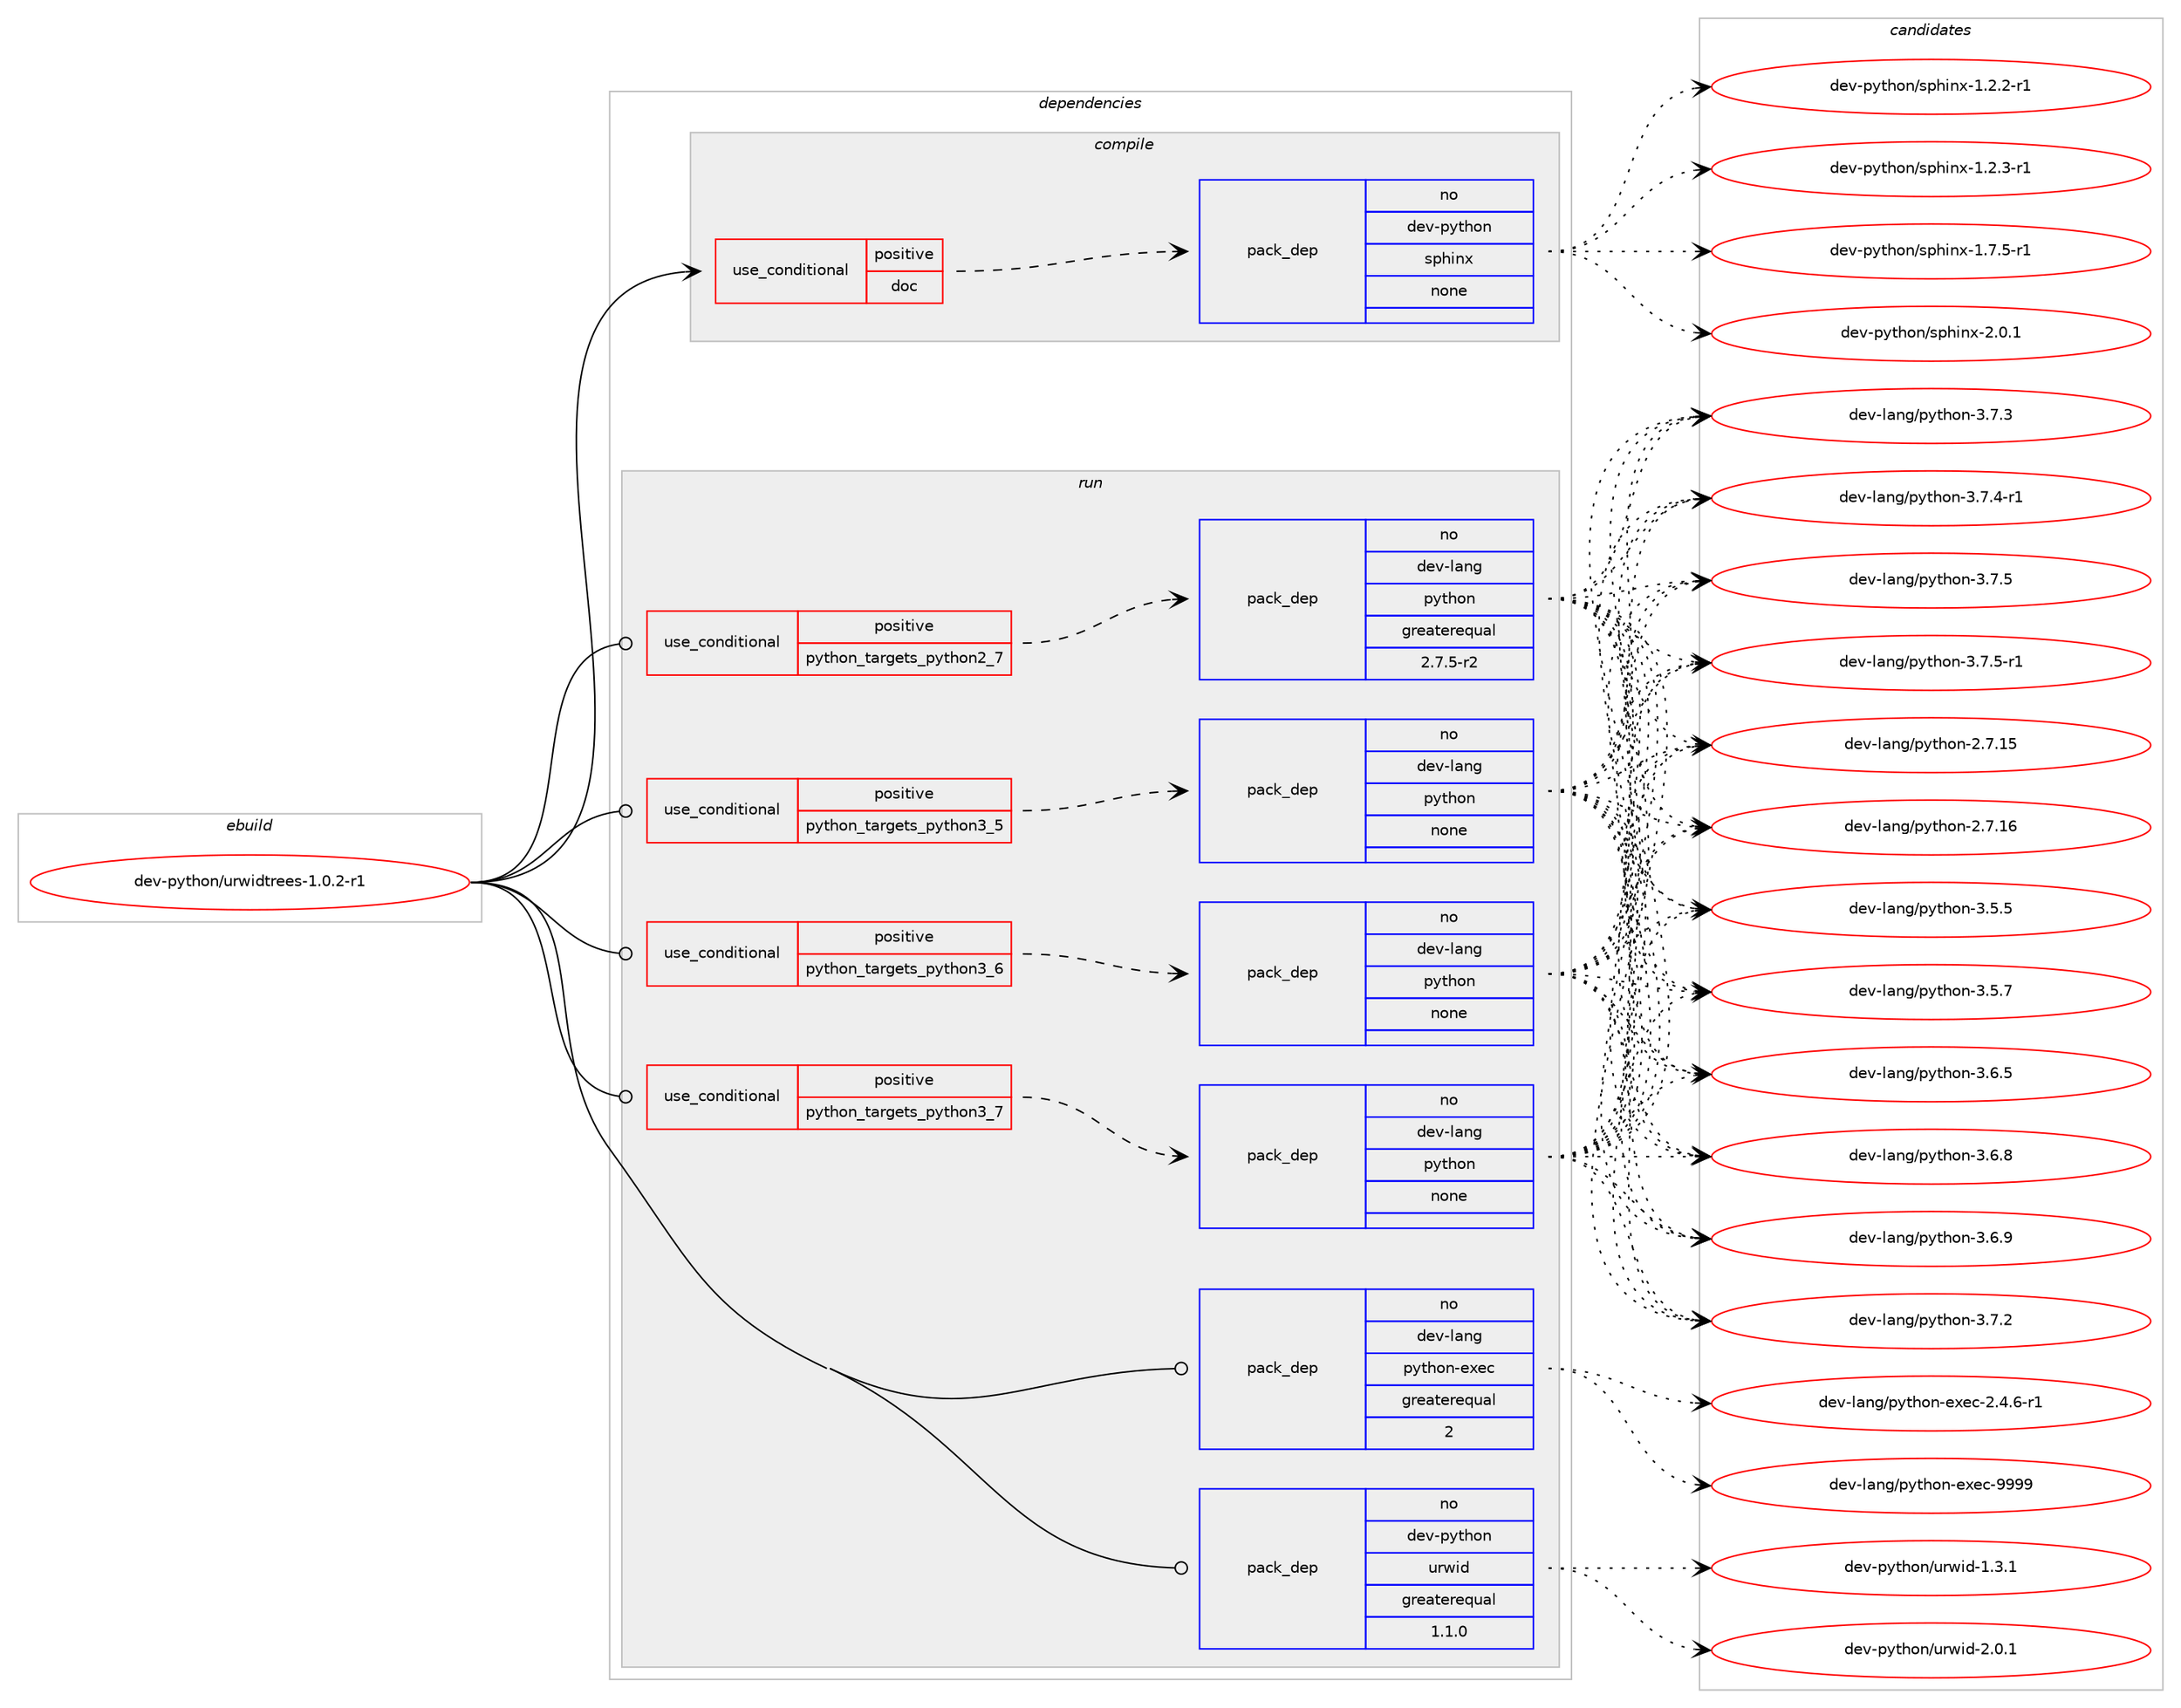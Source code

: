 digraph prolog {

# *************
# Graph options
# *************

newrank=true;
concentrate=true;
compound=true;
graph [rankdir=LR,fontname=Helvetica,fontsize=10,ranksep=1.5];#, ranksep=2.5, nodesep=0.2];
edge  [arrowhead=vee];
node  [fontname=Helvetica,fontsize=10];

# **********
# The ebuild
# **********

subgraph cluster_leftcol {
color=gray;
rank=same;
label=<<i>ebuild</i>>;
id [label="dev-python/urwidtrees-1.0.2-r1", color=red, width=4, href="../dev-python/urwidtrees-1.0.2-r1.svg"];
}

# ****************
# The dependencies
# ****************

subgraph cluster_midcol {
color=gray;
label=<<i>dependencies</i>>;
subgraph cluster_compile {
fillcolor="#eeeeee";
style=filled;
label=<<i>compile</i>>;
subgraph cond150999 {
dependency642525 [label=<<TABLE BORDER="0" CELLBORDER="1" CELLSPACING="0" CELLPADDING="4"><TR><TD ROWSPAN="3" CELLPADDING="10">use_conditional</TD></TR><TR><TD>positive</TD></TR><TR><TD>doc</TD></TR></TABLE>>, shape=none, color=red];
subgraph pack479638 {
dependency642526 [label=<<TABLE BORDER="0" CELLBORDER="1" CELLSPACING="0" CELLPADDING="4" WIDTH="220"><TR><TD ROWSPAN="6" CELLPADDING="30">pack_dep</TD></TR><TR><TD WIDTH="110">no</TD></TR><TR><TD>dev-python</TD></TR><TR><TD>sphinx</TD></TR><TR><TD>none</TD></TR><TR><TD></TD></TR></TABLE>>, shape=none, color=blue];
}
dependency642525:e -> dependency642526:w [weight=20,style="dashed",arrowhead="vee"];
}
id:e -> dependency642525:w [weight=20,style="solid",arrowhead="vee"];
}
subgraph cluster_compileandrun {
fillcolor="#eeeeee";
style=filled;
label=<<i>compile and run</i>>;
}
subgraph cluster_run {
fillcolor="#eeeeee";
style=filled;
label=<<i>run</i>>;
subgraph cond151000 {
dependency642527 [label=<<TABLE BORDER="0" CELLBORDER="1" CELLSPACING="0" CELLPADDING="4"><TR><TD ROWSPAN="3" CELLPADDING="10">use_conditional</TD></TR><TR><TD>positive</TD></TR><TR><TD>python_targets_python2_7</TD></TR></TABLE>>, shape=none, color=red];
subgraph pack479639 {
dependency642528 [label=<<TABLE BORDER="0" CELLBORDER="1" CELLSPACING="0" CELLPADDING="4" WIDTH="220"><TR><TD ROWSPAN="6" CELLPADDING="30">pack_dep</TD></TR><TR><TD WIDTH="110">no</TD></TR><TR><TD>dev-lang</TD></TR><TR><TD>python</TD></TR><TR><TD>greaterequal</TD></TR><TR><TD>2.7.5-r2</TD></TR></TABLE>>, shape=none, color=blue];
}
dependency642527:e -> dependency642528:w [weight=20,style="dashed",arrowhead="vee"];
}
id:e -> dependency642527:w [weight=20,style="solid",arrowhead="odot"];
subgraph cond151001 {
dependency642529 [label=<<TABLE BORDER="0" CELLBORDER="1" CELLSPACING="0" CELLPADDING="4"><TR><TD ROWSPAN="3" CELLPADDING="10">use_conditional</TD></TR><TR><TD>positive</TD></TR><TR><TD>python_targets_python3_5</TD></TR></TABLE>>, shape=none, color=red];
subgraph pack479640 {
dependency642530 [label=<<TABLE BORDER="0" CELLBORDER="1" CELLSPACING="0" CELLPADDING="4" WIDTH="220"><TR><TD ROWSPAN="6" CELLPADDING="30">pack_dep</TD></TR><TR><TD WIDTH="110">no</TD></TR><TR><TD>dev-lang</TD></TR><TR><TD>python</TD></TR><TR><TD>none</TD></TR><TR><TD></TD></TR></TABLE>>, shape=none, color=blue];
}
dependency642529:e -> dependency642530:w [weight=20,style="dashed",arrowhead="vee"];
}
id:e -> dependency642529:w [weight=20,style="solid",arrowhead="odot"];
subgraph cond151002 {
dependency642531 [label=<<TABLE BORDER="0" CELLBORDER="1" CELLSPACING="0" CELLPADDING="4"><TR><TD ROWSPAN="3" CELLPADDING="10">use_conditional</TD></TR><TR><TD>positive</TD></TR><TR><TD>python_targets_python3_6</TD></TR></TABLE>>, shape=none, color=red];
subgraph pack479641 {
dependency642532 [label=<<TABLE BORDER="0" CELLBORDER="1" CELLSPACING="0" CELLPADDING="4" WIDTH="220"><TR><TD ROWSPAN="6" CELLPADDING="30">pack_dep</TD></TR><TR><TD WIDTH="110">no</TD></TR><TR><TD>dev-lang</TD></TR><TR><TD>python</TD></TR><TR><TD>none</TD></TR><TR><TD></TD></TR></TABLE>>, shape=none, color=blue];
}
dependency642531:e -> dependency642532:w [weight=20,style="dashed",arrowhead="vee"];
}
id:e -> dependency642531:w [weight=20,style="solid",arrowhead="odot"];
subgraph cond151003 {
dependency642533 [label=<<TABLE BORDER="0" CELLBORDER="1" CELLSPACING="0" CELLPADDING="4"><TR><TD ROWSPAN="3" CELLPADDING="10">use_conditional</TD></TR><TR><TD>positive</TD></TR><TR><TD>python_targets_python3_7</TD></TR></TABLE>>, shape=none, color=red];
subgraph pack479642 {
dependency642534 [label=<<TABLE BORDER="0" CELLBORDER="1" CELLSPACING="0" CELLPADDING="4" WIDTH="220"><TR><TD ROWSPAN="6" CELLPADDING="30">pack_dep</TD></TR><TR><TD WIDTH="110">no</TD></TR><TR><TD>dev-lang</TD></TR><TR><TD>python</TD></TR><TR><TD>none</TD></TR><TR><TD></TD></TR></TABLE>>, shape=none, color=blue];
}
dependency642533:e -> dependency642534:w [weight=20,style="dashed",arrowhead="vee"];
}
id:e -> dependency642533:w [weight=20,style="solid",arrowhead="odot"];
subgraph pack479643 {
dependency642535 [label=<<TABLE BORDER="0" CELLBORDER="1" CELLSPACING="0" CELLPADDING="4" WIDTH="220"><TR><TD ROWSPAN="6" CELLPADDING="30">pack_dep</TD></TR><TR><TD WIDTH="110">no</TD></TR><TR><TD>dev-lang</TD></TR><TR><TD>python-exec</TD></TR><TR><TD>greaterequal</TD></TR><TR><TD>2</TD></TR></TABLE>>, shape=none, color=blue];
}
id:e -> dependency642535:w [weight=20,style="solid",arrowhead="odot"];
subgraph pack479644 {
dependency642536 [label=<<TABLE BORDER="0" CELLBORDER="1" CELLSPACING="0" CELLPADDING="4" WIDTH="220"><TR><TD ROWSPAN="6" CELLPADDING="30">pack_dep</TD></TR><TR><TD WIDTH="110">no</TD></TR><TR><TD>dev-python</TD></TR><TR><TD>urwid</TD></TR><TR><TD>greaterequal</TD></TR><TR><TD>1.1.0</TD></TR></TABLE>>, shape=none, color=blue];
}
id:e -> dependency642536:w [weight=20,style="solid",arrowhead="odot"];
}
}

# **************
# The candidates
# **************

subgraph cluster_choices {
rank=same;
color=gray;
label=<<i>candidates</i>>;

subgraph choice479638 {
color=black;
nodesep=1;
choice10010111845112121116104111110471151121041051101204549465046504511449 [label="dev-python/sphinx-1.2.2-r1", color=red, width=4,href="../dev-python/sphinx-1.2.2-r1.svg"];
choice10010111845112121116104111110471151121041051101204549465046514511449 [label="dev-python/sphinx-1.2.3-r1", color=red, width=4,href="../dev-python/sphinx-1.2.3-r1.svg"];
choice10010111845112121116104111110471151121041051101204549465546534511449 [label="dev-python/sphinx-1.7.5-r1", color=red, width=4,href="../dev-python/sphinx-1.7.5-r1.svg"];
choice1001011184511212111610411111047115112104105110120455046484649 [label="dev-python/sphinx-2.0.1", color=red, width=4,href="../dev-python/sphinx-2.0.1.svg"];
dependency642526:e -> choice10010111845112121116104111110471151121041051101204549465046504511449:w [style=dotted,weight="100"];
dependency642526:e -> choice10010111845112121116104111110471151121041051101204549465046514511449:w [style=dotted,weight="100"];
dependency642526:e -> choice10010111845112121116104111110471151121041051101204549465546534511449:w [style=dotted,weight="100"];
dependency642526:e -> choice1001011184511212111610411111047115112104105110120455046484649:w [style=dotted,weight="100"];
}
subgraph choice479639 {
color=black;
nodesep=1;
choice10010111845108971101034711212111610411111045504655464953 [label="dev-lang/python-2.7.15", color=red, width=4,href="../dev-lang/python-2.7.15.svg"];
choice10010111845108971101034711212111610411111045504655464954 [label="dev-lang/python-2.7.16", color=red, width=4,href="../dev-lang/python-2.7.16.svg"];
choice100101118451089711010347112121116104111110455146534653 [label="dev-lang/python-3.5.5", color=red, width=4,href="../dev-lang/python-3.5.5.svg"];
choice100101118451089711010347112121116104111110455146534655 [label="dev-lang/python-3.5.7", color=red, width=4,href="../dev-lang/python-3.5.7.svg"];
choice100101118451089711010347112121116104111110455146544653 [label="dev-lang/python-3.6.5", color=red, width=4,href="../dev-lang/python-3.6.5.svg"];
choice100101118451089711010347112121116104111110455146544656 [label="dev-lang/python-3.6.8", color=red, width=4,href="../dev-lang/python-3.6.8.svg"];
choice100101118451089711010347112121116104111110455146544657 [label="dev-lang/python-3.6.9", color=red, width=4,href="../dev-lang/python-3.6.9.svg"];
choice100101118451089711010347112121116104111110455146554650 [label="dev-lang/python-3.7.2", color=red, width=4,href="../dev-lang/python-3.7.2.svg"];
choice100101118451089711010347112121116104111110455146554651 [label="dev-lang/python-3.7.3", color=red, width=4,href="../dev-lang/python-3.7.3.svg"];
choice1001011184510897110103471121211161041111104551465546524511449 [label="dev-lang/python-3.7.4-r1", color=red, width=4,href="../dev-lang/python-3.7.4-r1.svg"];
choice100101118451089711010347112121116104111110455146554653 [label="dev-lang/python-3.7.5", color=red, width=4,href="../dev-lang/python-3.7.5.svg"];
choice1001011184510897110103471121211161041111104551465546534511449 [label="dev-lang/python-3.7.5-r1", color=red, width=4,href="../dev-lang/python-3.7.5-r1.svg"];
dependency642528:e -> choice10010111845108971101034711212111610411111045504655464953:w [style=dotted,weight="100"];
dependency642528:e -> choice10010111845108971101034711212111610411111045504655464954:w [style=dotted,weight="100"];
dependency642528:e -> choice100101118451089711010347112121116104111110455146534653:w [style=dotted,weight="100"];
dependency642528:e -> choice100101118451089711010347112121116104111110455146534655:w [style=dotted,weight="100"];
dependency642528:e -> choice100101118451089711010347112121116104111110455146544653:w [style=dotted,weight="100"];
dependency642528:e -> choice100101118451089711010347112121116104111110455146544656:w [style=dotted,weight="100"];
dependency642528:e -> choice100101118451089711010347112121116104111110455146544657:w [style=dotted,weight="100"];
dependency642528:e -> choice100101118451089711010347112121116104111110455146554650:w [style=dotted,weight="100"];
dependency642528:e -> choice100101118451089711010347112121116104111110455146554651:w [style=dotted,weight="100"];
dependency642528:e -> choice1001011184510897110103471121211161041111104551465546524511449:w [style=dotted,weight="100"];
dependency642528:e -> choice100101118451089711010347112121116104111110455146554653:w [style=dotted,weight="100"];
dependency642528:e -> choice1001011184510897110103471121211161041111104551465546534511449:w [style=dotted,weight="100"];
}
subgraph choice479640 {
color=black;
nodesep=1;
choice10010111845108971101034711212111610411111045504655464953 [label="dev-lang/python-2.7.15", color=red, width=4,href="../dev-lang/python-2.7.15.svg"];
choice10010111845108971101034711212111610411111045504655464954 [label="dev-lang/python-2.7.16", color=red, width=4,href="../dev-lang/python-2.7.16.svg"];
choice100101118451089711010347112121116104111110455146534653 [label="dev-lang/python-3.5.5", color=red, width=4,href="../dev-lang/python-3.5.5.svg"];
choice100101118451089711010347112121116104111110455146534655 [label="dev-lang/python-3.5.7", color=red, width=4,href="../dev-lang/python-3.5.7.svg"];
choice100101118451089711010347112121116104111110455146544653 [label="dev-lang/python-3.6.5", color=red, width=4,href="../dev-lang/python-3.6.5.svg"];
choice100101118451089711010347112121116104111110455146544656 [label="dev-lang/python-3.6.8", color=red, width=4,href="../dev-lang/python-3.6.8.svg"];
choice100101118451089711010347112121116104111110455146544657 [label="dev-lang/python-3.6.9", color=red, width=4,href="../dev-lang/python-3.6.9.svg"];
choice100101118451089711010347112121116104111110455146554650 [label="dev-lang/python-3.7.2", color=red, width=4,href="../dev-lang/python-3.7.2.svg"];
choice100101118451089711010347112121116104111110455146554651 [label="dev-lang/python-3.7.3", color=red, width=4,href="../dev-lang/python-3.7.3.svg"];
choice1001011184510897110103471121211161041111104551465546524511449 [label="dev-lang/python-3.7.4-r1", color=red, width=4,href="../dev-lang/python-3.7.4-r1.svg"];
choice100101118451089711010347112121116104111110455146554653 [label="dev-lang/python-3.7.5", color=red, width=4,href="../dev-lang/python-3.7.5.svg"];
choice1001011184510897110103471121211161041111104551465546534511449 [label="dev-lang/python-3.7.5-r1", color=red, width=4,href="../dev-lang/python-3.7.5-r1.svg"];
dependency642530:e -> choice10010111845108971101034711212111610411111045504655464953:w [style=dotted,weight="100"];
dependency642530:e -> choice10010111845108971101034711212111610411111045504655464954:w [style=dotted,weight="100"];
dependency642530:e -> choice100101118451089711010347112121116104111110455146534653:w [style=dotted,weight="100"];
dependency642530:e -> choice100101118451089711010347112121116104111110455146534655:w [style=dotted,weight="100"];
dependency642530:e -> choice100101118451089711010347112121116104111110455146544653:w [style=dotted,weight="100"];
dependency642530:e -> choice100101118451089711010347112121116104111110455146544656:w [style=dotted,weight="100"];
dependency642530:e -> choice100101118451089711010347112121116104111110455146544657:w [style=dotted,weight="100"];
dependency642530:e -> choice100101118451089711010347112121116104111110455146554650:w [style=dotted,weight="100"];
dependency642530:e -> choice100101118451089711010347112121116104111110455146554651:w [style=dotted,weight="100"];
dependency642530:e -> choice1001011184510897110103471121211161041111104551465546524511449:w [style=dotted,weight="100"];
dependency642530:e -> choice100101118451089711010347112121116104111110455146554653:w [style=dotted,weight="100"];
dependency642530:e -> choice1001011184510897110103471121211161041111104551465546534511449:w [style=dotted,weight="100"];
}
subgraph choice479641 {
color=black;
nodesep=1;
choice10010111845108971101034711212111610411111045504655464953 [label="dev-lang/python-2.7.15", color=red, width=4,href="../dev-lang/python-2.7.15.svg"];
choice10010111845108971101034711212111610411111045504655464954 [label="dev-lang/python-2.7.16", color=red, width=4,href="../dev-lang/python-2.7.16.svg"];
choice100101118451089711010347112121116104111110455146534653 [label="dev-lang/python-3.5.5", color=red, width=4,href="../dev-lang/python-3.5.5.svg"];
choice100101118451089711010347112121116104111110455146534655 [label="dev-lang/python-3.5.7", color=red, width=4,href="../dev-lang/python-3.5.7.svg"];
choice100101118451089711010347112121116104111110455146544653 [label="dev-lang/python-3.6.5", color=red, width=4,href="../dev-lang/python-3.6.5.svg"];
choice100101118451089711010347112121116104111110455146544656 [label="dev-lang/python-3.6.8", color=red, width=4,href="../dev-lang/python-3.6.8.svg"];
choice100101118451089711010347112121116104111110455146544657 [label="dev-lang/python-3.6.9", color=red, width=4,href="../dev-lang/python-3.6.9.svg"];
choice100101118451089711010347112121116104111110455146554650 [label="dev-lang/python-3.7.2", color=red, width=4,href="../dev-lang/python-3.7.2.svg"];
choice100101118451089711010347112121116104111110455146554651 [label="dev-lang/python-3.7.3", color=red, width=4,href="../dev-lang/python-3.7.3.svg"];
choice1001011184510897110103471121211161041111104551465546524511449 [label="dev-lang/python-3.7.4-r1", color=red, width=4,href="../dev-lang/python-3.7.4-r1.svg"];
choice100101118451089711010347112121116104111110455146554653 [label="dev-lang/python-3.7.5", color=red, width=4,href="../dev-lang/python-3.7.5.svg"];
choice1001011184510897110103471121211161041111104551465546534511449 [label="dev-lang/python-3.7.5-r1", color=red, width=4,href="../dev-lang/python-3.7.5-r1.svg"];
dependency642532:e -> choice10010111845108971101034711212111610411111045504655464953:w [style=dotted,weight="100"];
dependency642532:e -> choice10010111845108971101034711212111610411111045504655464954:w [style=dotted,weight="100"];
dependency642532:e -> choice100101118451089711010347112121116104111110455146534653:w [style=dotted,weight="100"];
dependency642532:e -> choice100101118451089711010347112121116104111110455146534655:w [style=dotted,weight="100"];
dependency642532:e -> choice100101118451089711010347112121116104111110455146544653:w [style=dotted,weight="100"];
dependency642532:e -> choice100101118451089711010347112121116104111110455146544656:w [style=dotted,weight="100"];
dependency642532:e -> choice100101118451089711010347112121116104111110455146544657:w [style=dotted,weight="100"];
dependency642532:e -> choice100101118451089711010347112121116104111110455146554650:w [style=dotted,weight="100"];
dependency642532:e -> choice100101118451089711010347112121116104111110455146554651:w [style=dotted,weight="100"];
dependency642532:e -> choice1001011184510897110103471121211161041111104551465546524511449:w [style=dotted,weight="100"];
dependency642532:e -> choice100101118451089711010347112121116104111110455146554653:w [style=dotted,weight="100"];
dependency642532:e -> choice1001011184510897110103471121211161041111104551465546534511449:w [style=dotted,weight="100"];
}
subgraph choice479642 {
color=black;
nodesep=1;
choice10010111845108971101034711212111610411111045504655464953 [label="dev-lang/python-2.7.15", color=red, width=4,href="../dev-lang/python-2.7.15.svg"];
choice10010111845108971101034711212111610411111045504655464954 [label="dev-lang/python-2.7.16", color=red, width=4,href="../dev-lang/python-2.7.16.svg"];
choice100101118451089711010347112121116104111110455146534653 [label="dev-lang/python-3.5.5", color=red, width=4,href="../dev-lang/python-3.5.5.svg"];
choice100101118451089711010347112121116104111110455146534655 [label="dev-lang/python-3.5.7", color=red, width=4,href="../dev-lang/python-3.5.7.svg"];
choice100101118451089711010347112121116104111110455146544653 [label="dev-lang/python-3.6.5", color=red, width=4,href="../dev-lang/python-3.6.5.svg"];
choice100101118451089711010347112121116104111110455146544656 [label="dev-lang/python-3.6.8", color=red, width=4,href="../dev-lang/python-3.6.8.svg"];
choice100101118451089711010347112121116104111110455146544657 [label="dev-lang/python-3.6.9", color=red, width=4,href="../dev-lang/python-3.6.9.svg"];
choice100101118451089711010347112121116104111110455146554650 [label="dev-lang/python-3.7.2", color=red, width=4,href="../dev-lang/python-3.7.2.svg"];
choice100101118451089711010347112121116104111110455146554651 [label="dev-lang/python-3.7.3", color=red, width=4,href="../dev-lang/python-3.7.3.svg"];
choice1001011184510897110103471121211161041111104551465546524511449 [label="dev-lang/python-3.7.4-r1", color=red, width=4,href="../dev-lang/python-3.7.4-r1.svg"];
choice100101118451089711010347112121116104111110455146554653 [label="dev-lang/python-3.7.5", color=red, width=4,href="../dev-lang/python-3.7.5.svg"];
choice1001011184510897110103471121211161041111104551465546534511449 [label="dev-lang/python-3.7.5-r1", color=red, width=4,href="../dev-lang/python-3.7.5-r1.svg"];
dependency642534:e -> choice10010111845108971101034711212111610411111045504655464953:w [style=dotted,weight="100"];
dependency642534:e -> choice10010111845108971101034711212111610411111045504655464954:w [style=dotted,weight="100"];
dependency642534:e -> choice100101118451089711010347112121116104111110455146534653:w [style=dotted,weight="100"];
dependency642534:e -> choice100101118451089711010347112121116104111110455146534655:w [style=dotted,weight="100"];
dependency642534:e -> choice100101118451089711010347112121116104111110455146544653:w [style=dotted,weight="100"];
dependency642534:e -> choice100101118451089711010347112121116104111110455146544656:w [style=dotted,weight="100"];
dependency642534:e -> choice100101118451089711010347112121116104111110455146544657:w [style=dotted,weight="100"];
dependency642534:e -> choice100101118451089711010347112121116104111110455146554650:w [style=dotted,weight="100"];
dependency642534:e -> choice100101118451089711010347112121116104111110455146554651:w [style=dotted,weight="100"];
dependency642534:e -> choice1001011184510897110103471121211161041111104551465546524511449:w [style=dotted,weight="100"];
dependency642534:e -> choice100101118451089711010347112121116104111110455146554653:w [style=dotted,weight="100"];
dependency642534:e -> choice1001011184510897110103471121211161041111104551465546534511449:w [style=dotted,weight="100"];
}
subgraph choice479643 {
color=black;
nodesep=1;
choice10010111845108971101034711212111610411111045101120101994550465246544511449 [label="dev-lang/python-exec-2.4.6-r1", color=red, width=4,href="../dev-lang/python-exec-2.4.6-r1.svg"];
choice10010111845108971101034711212111610411111045101120101994557575757 [label="dev-lang/python-exec-9999", color=red, width=4,href="../dev-lang/python-exec-9999.svg"];
dependency642535:e -> choice10010111845108971101034711212111610411111045101120101994550465246544511449:w [style=dotted,weight="100"];
dependency642535:e -> choice10010111845108971101034711212111610411111045101120101994557575757:w [style=dotted,weight="100"];
}
subgraph choice479644 {
color=black;
nodesep=1;
choice1001011184511212111610411111047117114119105100454946514649 [label="dev-python/urwid-1.3.1", color=red, width=4,href="../dev-python/urwid-1.3.1.svg"];
choice1001011184511212111610411111047117114119105100455046484649 [label="dev-python/urwid-2.0.1", color=red, width=4,href="../dev-python/urwid-2.0.1.svg"];
dependency642536:e -> choice1001011184511212111610411111047117114119105100454946514649:w [style=dotted,weight="100"];
dependency642536:e -> choice1001011184511212111610411111047117114119105100455046484649:w [style=dotted,weight="100"];
}
}

}
